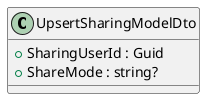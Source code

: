 @startuml
class UpsertSharingModelDto {
    + SharingUserId : Guid
    + ShareMode : string?
}
@enduml